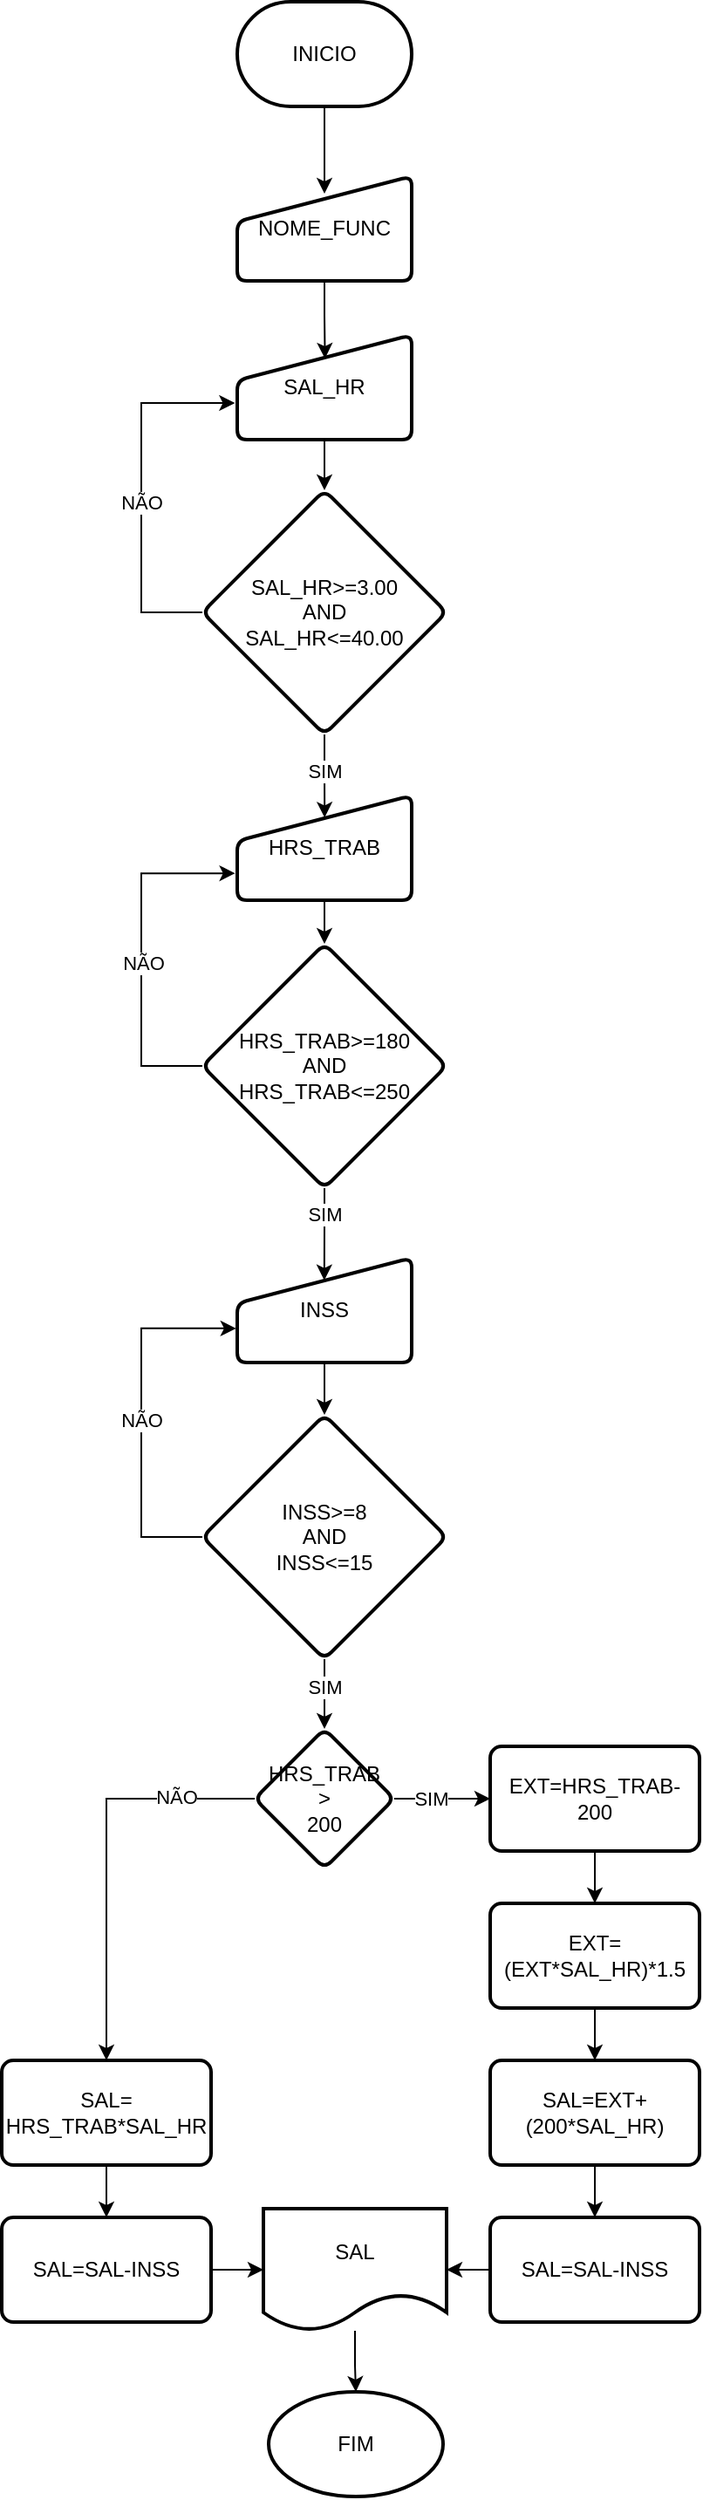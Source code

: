 <mxfile version="21.0.6" type="device"><diagram name="Page-1" id="bkWVcMu8Lyb_TpNzCcA6"><mxGraphModel dx="844" dy="1566" grid="1" gridSize="10" guides="1" tooltips="1" connect="1" arrows="1" fold="1" page="1" pageScale="1" pageWidth="850" pageHeight="1100" math="0" shadow="0"><root><mxCell id="0"/><mxCell id="1" parent="0"/><mxCell id="2j_4U4Ol3NApLoAnZisa-4" value="" style="edgeStyle=orthogonalEdgeStyle;rounded=0;orthogonalLoop=1;jettySize=auto;html=1;" edge="1" parent="1" source="2j_4U4Ol3NApLoAnZisa-1"><mxGeometry relative="1" as="geometry"><mxPoint x="425" y="110" as="targetPoint"/></mxGeometry></mxCell><mxCell id="2j_4U4Ol3NApLoAnZisa-1" value="&lt;div&gt;INICIO&lt;/div&gt;" style="strokeWidth=2;html=1;shape=mxgraph.flowchart.terminator;whiteSpace=wrap;" vertex="1" parent="1"><mxGeometry x="375" width="100" height="60" as="geometry"/></mxCell><mxCell id="2j_4U4Ol3NApLoAnZisa-7" value="" style="edgeStyle=orthogonalEdgeStyle;rounded=0;orthogonalLoop=1;jettySize=auto;html=1;entryX=0.503;entryY=0.225;entryDx=0;entryDy=0;entryPerimeter=0;" edge="1" parent="1" source="2j_4U4Ol3NApLoAnZisa-5" target="2j_4U4Ol3NApLoAnZisa-6"><mxGeometry relative="1" as="geometry"/></mxCell><mxCell id="2j_4U4Ol3NApLoAnZisa-5" value="&lt;div&gt;NOME_FUNC&lt;/div&gt;" style="html=1;strokeWidth=2;shape=manualInput;whiteSpace=wrap;rounded=1;size=26;arcSize=11;" vertex="1" parent="1"><mxGeometry x="375" y="100" width="100" height="60" as="geometry"/></mxCell><mxCell id="2j_4U4Ol3NApLoAnZisa-29" value="" style="edgeStyle=orthogonalEdgeStyle;rounded=0;orthogonalLoop=1;jettySize=auto;html=1;" edge="1" parent="1" source="2j_4U4Ol3NApLoAnZisa-6" target="2j_4U4Ol3NApLoAnZisa-28"><mxGeometry relative="1" as="geometry"/></mxCell><mxCell id="2j_4U4Ol3NApLoAnZisa-6" value="SAL_HR" style="html=1;strokeWidth=2;shape=manualInput;whiteSpace=wrap;rounded=1;size=26;arcSize=11;" vertex="1" parent="1"><mxGeometry x="375" y="191" width="100" height="60" as="geometry"/></mxCell><mxCell id="2j_4U4Ol3NApLoAnZisa-35" style="edgeStyle=orthogonalEdgeStyle;rounded=0;orthogonalLoop=1;jettySize=auto;html=1;entryX=0.5;entryY=0;entryDx=0;entryDy=0;" edge="1" parent="1" source="2j_4U4Ol3NApLoAnZisa-8" target="2j_4U4Ol3NApLoAnZisa-32"><mxGeometry relative="1" as="geometry"/></mxCell><mxCell id="2j_4U4Ol3NApLoAnZisa-8" value="&lt;div&gt;HRS_TRAB&lt;/div&gt;" style="html=1;strokeWidth=2;shape=manualInput;whiteSpace=wrap;rounded=1;size=26;arcSize=11;" vertex="1" parent="1"><mxGeometry x="375" y="455" width="100" height="60" as="geometry"/></mxCell><mxCell id="2j_4U4Ol3NApLoAnZisa-42" value="" style="edgeStyle=orthogonalEdgeStyle;rounded=0;orthogonalLoop=1;jettySize=auto;html=1;" edge="1" parent="1" source="2j_4U4Ol3NApLoAnZisa-10" target="2j_4U4Ol3NApLoAnZisa-41"><mxGeometry relative="1" as="geometry"/></mxCell><mxCell id="2j_4U4Ol3NApLoAnZisa-10" value="INSS" style="html=1;strokeWidth=2;shape=manualInput;whiteSpace=wrap;rounded=1;size=26;arcSize=11;" vertex="1" parent="1"><mxGeometry x="375" y="720" width="100" height="60" as="geometry"/></mxCell><mxCell id="2j_4U4Ol3NApLoAnZisa-16" value="" style="edgeStyle=orthogonalEdgeStyle;rounded=0;orthogonalLoop=1;jettySize=auto;html=1;" edge="1" parent="1" source="2j_4U4Ol3NApLoAnZisa-13" target="2j_4U4Ol3NApLoAnZisa-15"><mxGeometry relative="1" as="geometry"/></mxCell><mxCell id="2j_4U4Ol3NApLoAnZisa-48" value="SIM" style="edgeLabel;html=1;align=center;verticalAlign=middle;resizable=0;points=[];" vertex="1" connectable="0" parent="2j_4U4Ol3NApLoAnZisa-16"><mxGeometry x="-0.37" y="-1" relative="1" as="geometry"><mxPoint x="3" y="-1" as="offset"/></mxGeometry></mxCell><mxCell id="2j_4U4Ol3NApLoAnZisa-50" value="" style="edgeStyle=orthogonalEdgeStyle;rounded=0;orthogonalLoop=1;jettySize=auto;html=1;" edge="1" parent="1" source="2j_4U4Ol3NApLoAnZisa-13" target="2j_4U4Ol3NApLoAnZisa-49"><mxGeometry relative="1" as="geometry"/></mxCell><mxCell id="2j_4U4Ol3NApLoAnZisa-51" value="NÃO" style="edgeLabel;html=1;align=center;verticalAlign=middle;resizable=0;points=[];" vertex="1" connectable="0" parent="2j_4U4Ol3NApLoAnZisa-50"><mxGeometry x="-0.575" y="-1" relative="1" as="geometry"><mxPoint x="5" as="offset"/></mxGeometry></mxCell><mxCell id="2j_4U4Ol3NApLoAnZisa-13" value="&lt;div&gt;HRS_TRAB&lt;/div&gt;&lt;div&gt;&amp;gt;&lt;/div&gt;&lt;div&gt;200&lt;br&gt;&lt;/div&gt;" style="rhombus;whiteSpace=wrap;html=1;strokeWidth=2;rounded=1;arcSize=11;" vertex="1" parent="1"><mxGeometry x="385" y="990" width="80" height="80" as="geometry"/></mxCell><mxCell id="2j_4U4Ol3NApLoAnZisa-18" value="" style="edgeStyle=orthogonalEdgeStyle;rounded=0;orthogonalLoop=1;jettySize=auto;html=1;" edge="1" parent="1" source="2j_4U4Ol3NApLoAnZisa-15" target="2j_4U4Ol3NApLoAnZisa-17"><mxGeometry relative="1" as="geometry"/></mxCell><mxCell id="2j_4U4Ol3NApLoAnZisa-15" value="EXT=HRS_TRAB-200" style="rounded=1;whiteSpace=wrap;html=1;strokeWidth=2;arcSize=11;" vertex="1" parent="1"><mxGeometry x="520" y="1000" width="120" height="60" as="geometry"/></mxCell><mxCell id="2j_4U4Ol3NApLoAnZisa-20" value="" style="edgeStyle=orthogonalEdgeStyle;rounded=0;orthogonalLoop=1;jettySize=auto;html=1;" edge="1" parent="1" source="2j_4U4Ol3NApLoAnZisa-17" target="2j_4U4Ol3NApLoAnZisa-19"><mxGeometry relative="1" as="geometry"/></mxCell><mxCell id="2j_4U4Ol3NApLoAnZisa-17" value="&lt;div&gt;EXT=&lt;/div&gt;&lt;div&gt;(EXT*SAL_HR)*1.5&lt;/div&gt;" style="rounded=1;whiteSpace=wrap;html=1;strokeWidth=2;arcSize=11;" vertex="1" parent="1"><mxGeometry x="520" y="1090" width="120" height="60" as="geometry"/></mxCell><mxCell id="2j_4U4Ol3NApLoAnZisa-22" value="" style="edgeStyle=orthogonalEdgeStyle;rounded=0;orthogonalLoop=1;jettySize=auto;html=1;" edge="1" parent="1" source="2j_4U4Ol3NApLoAnZisa-19" target="2j_4U4Ol3NApLoAnZisa-21"><mxGeometry relative="1" as="geometry"/></mxCell><mxCell id="2j_4U4Ol3NApLoAnZisa-19" value="SAL=EXT+(200*SAL_HR)" style="rounded=1;whiteSpace=wrap;html=1;strokeWidth=2;arcSize=11;" vertex="1" parent="1"><mxGeometry x="520" y="1180" width="120" height="60" as="geometry"/></mxCell><mxCell id="2j_4U4Ol3NApLoAnZisa-56" value="" style="edgeStyle=orthogonalEdgeStyle;rounded=0;orthogonalLoop=1;jettySize=auto;html=1;" edge="1" parent="1" source="2j_4U4Ol3NApLoAnZisa-21" target="2j_4U4Ol3NApLoAnZisa-54"><mxGeometry relative="1" as="geometry"/></mxCell><mxCell id="2j_4U4Ol3NApLoAnZisa-21" value="SAL=SAL-INSS" style="rounded=1;whiteSpace=wrap;html=1;strokeWidth=2;arcSize=11;" vertex="1" parent="1"><mxGeometry x="520" y="1270" width="120" height="60" as="geometry"/></mxCell><mxCell id="2j_4U4Ol3NApLoAnZisa-30" style="edgeStyle=orthogonalEdgeStyle;rounded=0;orthogonalLoop=1;jettySize=auto;html=1;entryX=-0.013;entryY=0.64;entryDx=0;entryDy=0;entryPerimeter=0;" edge="1" parent="1" source="2j_4U4Ol3NApLoAnZisa-28" target="2j_4U4Ol3NApLoAnZisa-6"><mxGeometry relative="1" as="geometry"><mxPoint x="350" y="230" as="targetPoint"/><Array as="points"><mxPoint x="320" y="350"/><mxPoint x="320" y="230"/><mxPoint x="374" y="230"/></Array></mxGeometry></mxCell><mxCell id="2j_4U4Ol3NApLoAnZisa-31" value="NÃO" style="edgeLabel;html=1;align=center;verticalAlign=middle;resizable=0;points=[];" vertex="1" connectable="0" parent="2j_4U4Ol3NApLoAnZisa-30"><mxGeometry x="-0.06" relative="1" as="geometry"><mxPoint as="offset"/></mxGeometry></mxCell><mxCell id="2j_4U4Ol3NApLoAnZisa-33" style="edgeStyle=orthogonalEdgeStyle;rounded=0;orthogonalLoop=1;jettySize=auto;html=1;entryX=0.501;entryY=0.211;entryDx=0;entryDy=0;entryPerimeter=0;" edge="1" parent="1" source="2j_4U4Ol3NApLoAnZisa-28" target="2j_4U4Ol3NApLoAnZisa-8"><mxGeometry relative="1" as="geometry"/></mxCell><mxCell id="2j_4U4Ol3NApLoAnZisa-34" value="&lt;div&gt;SIM&lt;/div&gt;" style="edgeLabel;html=1;align=center;verticalAlign=middle;resizable=0;points=[];" vertex="1" connectable="0" parent="2j_4U4Ol3NApLoAnZisa-33"><mxGeometry x="-0.021" relative="1" as="geometry"><mxPoint y="-3" as="offset"/></mxGeometry></mxCell><mxCell id="2j_4U4Ol3NApLoAnZisa-28" value="&lt;div&gt;SAL_HR&amp;gt;=3.00&lt;/div&gt;&lt;div&gt;AND&lt;/div&gt;&lt;div&gt;SAL_HR&amp;lt;=40.00&lt;br&gt;&lt;/div&gt;" style="rhombus;whiteSpace=wrap;html=1;strokeWidth=2;rounded=1;arcSize=11;" vertex="1" parent="1"><mxGeometry x="355" y="280" width="140" height="140" as="geometry"/></mxCell><mxCell id="2j_4U4Ol3NApLoAnZisa-36" style="edgeStyle=orthogonalEdgeStyle;rounded=0;orthogonalLoop=1;jettySize=auto;html=1;exitX=0;exitY=0.5;exitDx=0;exitDy=0;entryX=-0.012;entryY=0.743;entryDx=0;entryDy=0;entryPerimeter=0;" edge="1" parent="1" source="2j_4U4Ol3NApLoAnZisa-32" target="2j_4U4Ol3NApLoAnZisa-8"><mxGeometry relative="1" as="geometry"><mxPoint x="360" y="500" as="targetPoint"/><Array as="points"><mxPoint x="320" y="610"/><mxPoint x="320" y="500"/></Array></mxGeometry></mxCell><mxCell id="2j_4U4Ol3NApLoAnZisa-38" value="&lt;div&gt;NÃO&lt;/div&gt;" style="edgeLabel;html=1;align=center;verticalAlign=middle;resizable=0;points=[];" vertex="1" connectable="0" parent="2j_4U4Ol3NApLoAnZisa-36"><mxGeometry x="-0.057" y="-1" relative="1" as="geometry"><mxPoint as="offset"/></mxGeometry></mxCell><mxCell id="2j_4U4Ol3NApLoAnZisa-39" style="edgeStyle=orthogonalEdgeStyle;rounded=0;orthogonalLoop=1;jettySize=auto;html=1;entryX=0.499;entryY=0.214;entryDx=0;entryDy=0;entryPerimeter=0;" edge="1" parent="1" source="2j_4U4Ol3NApLoAnZisa-32" target="2j_4U4Ol3NApLoAnZisa-10"><mxGeometry relative="1" as="geometry"/></mxCell><mxCell id="2j_4U4Ol3NApLoAnZisa-40" value="SIM" style="edgeLabel;html=1;align=center;verticalAlign=middle;resizable=0;points=[];" vertex="1" connectable="0" parent="2j_4U4Ol3NApLoAnZisa-39"><mxGeometry x="-0.244" relative="1" as="geometry"><mxPoint y="-5" as="offset"/></mxGeometry></mxCell><mxCell id="2j_4U4Ol3NApLoAnZisa-32" value="&lt;div&gt;HRS_TRAB&amp;gt;=180&lt;/div&gt;&lt;div&gt;AND&lt;/div&gt;&lt;div&gt;HRS_TRAB&amp;lt;=250&lt;br&gt;&lt;/div&gt;" style="rhombus;whiteSpace=wrap;html=1;strokeWidth=2;rounded=1;arcSize=11;" vertex="1" parent="1"><mxGeometry x="355" y="540" width="140" height="140" as="geometry"/></mxCell><mxCell id="2j_4U4Ol3NApLoAnZisa-43" style="edgeStyle=orthogonalEdgeStyle;rounded=0;orthogonalLoop=1;jettySize=auto;html=1;entryX=-0.006;entryY=0.674;entryDx=0;entryDy=0;entryPerimeter=0;" edge="1" parent="1" source="2j_4U4Ol3NApLoAnZisa-41" target="2j_4U4Ol3NApLoAnZisa-10"><mxGeometry relative="1" as="geometry"><mxPoint x="350" y="760" as="targetPoint"/><Array as="points"><mxPoint x="320" y="880"/><mxPoint x="320" y="760"/></Array></mxGeometry></mxCell><mxCell id="2j_4U4Ol3NApLoAnZisa-44" value="NÃO" style="edgeLabel;html=1;align=center;verticalAlign=middle;resizable=0;points=[];" vertex="1" connectable="0" parent="2j_4U4Ol3NApLoAnZisa-43"><mxGeometry x="-0.017" relative="1" as="geometry"><mxPoint as="offset"/></mxGeometry></mxCell><mxCell id="2j_4U4Ol3NApLoAnZisa-45" value="" style="edgeStyle=orthogonalEdgeStyle;rounded=0;orthogonalLoop=1;jettySize=auto;html=1;" edge="1" parent="1" source="2j_4U4Ol3NApLoAnZisa-41" target="2j_4U4Ol3NApLoAnZisa-13"><mxGeometry relative="1" as="geometry"/></mxCell><mxCell id="2j_4U4Ol3NApLoAnZisa-46" value="SIM" style="edgeLabel;html=1;align=center;verticalAlign=middle;resizable=0;points=[];" vertex="1" connectable="0" parent="2j_4U4Ol3NApLoAnZisa-45"><mxGeometry x="-0.188" relative="1" as="geometry"><mxPoint as="offset"/></mxGeometry></mxCell><mxCell id="2j_4U4Ol3NApLoAnZisa-41" value="&lt;div&gt;INSS&amp;gt;=8&lt;/div&gt;&lt;div&gt;AND&lt;/div&gt;&lt;div&gt;INSS&amp;lt;=15&lt;br&gt;&lt;/div&gt;" style="rhombus;whiteSpace=wrap;html=1;strokeWidth=2;rounded=1;arcSize=11;" vertex="1" parent="1"><mxGeometry x="355" y="810" width="140" height="140" as="geometry"/></mxCell><mxCell id="2j_4U4Ol3NApLoAnZisa-53" value="" style="edgeStyle=orthogonalEdgeStyle;rounded=0;orthogonalLoop=1;jettySize=auto;html=1;" edge="1" parent="1" source="2j_4U4Ol3NApLoAnZisa-49" target="2j_4U4Ol3NApLoAnZisa-52"><mxGeometry relative="1" as="geometry"/></mxCell><mxCell id="2j_4U4Ol3NApLoAnZisa-49" value="&lt;div&gt;SAL=&lt;/div&gt;&lt;div&gt;HRS_TRAB*SAL_HR&lt;/div&gt;" style="rounded=1;whiteSpace=wrap;html=1;strokeWidth=2;arcSize=11;" vertex="1" parent="1"><mxGeometry x="240" y="1180" width="120" height="60" as="geometry"/></mxCell><mxCell id="2j_4U4Ol3NApLoAnZisa-55" value="" style="edgeStyle=orthogonalEdgeStyle;rounded=0;orthogonalLoop=1;jettySize=auto;html=1;" edge="1" parent="1" source="2j_4U4Ol3NApLoAnZisa-52" target="2j_4U4Ol3NApLoAnZisa-54"><mxGeometry relative="1" as="geometry"/></mxCell><mxCell id="2j_4U4Ol3NApLoAnZisa-52" value="SAL=SAL-INSS" style="rounded=1;whiteSpace=wrap;html=1;strokeWidth=2;arcSize=11;" vertex="1" parent="1"><mxGeometry x="240" y="1270" width="120" height="60" as="geometry"/></mxCell><mxCell id="2j_4U4Ol3NApLoAnZisa-58" value="" style="edgeStyle=orthogonalEdgeStyle;rounded=0;orthogonalLoop=1;jettySize=auto;html=1;" edge="1" parent="1" source="2j_4U4Ol3NApLoAnZisa-54" target="2j_4U4Ol3NApLoAnZisa-57"><mxGeometry relative="1" as="geometry"/></mxCell><mxCell id="2j_4U4Ol3NApLoAnZisa-54" value="SAL" style="shape=document;whiteSpace=wrap;html=1;boundedLbl=1;rounded=1;strokeWidth=2;arcSize=11;" vertex="1" parent="1"><mxGeometry x="390" y="1265" width="105" height="70" as="geometry"/></mxCell><mxCell id="2j_4U4Ol3NApLoAnZisa-57" value="FIM" style="strokeWidth=2;html=1;shape=mxgraph.flowchart.start_1;whiteSpace=wrap;" vertex="1" parent="1"><mxGeometry x="393" y="1370" width="100" height="60" as="geometry"/></mxCell></root></mxGraphModel></diagram></mxfile>